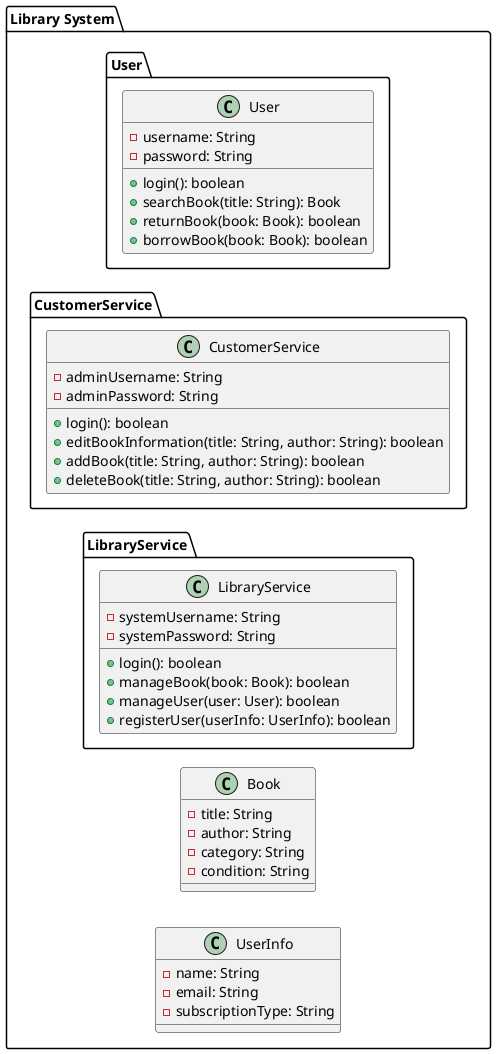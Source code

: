 @startuml
left to right direction

package "Library System" {
    package "User" {
        class User {
            - username: String
            - password: String
            + login(): boolean
            + searchBook(title: String): Book
            + returnBook(book: Book): boolean
            + borrowBook(book: Book): boolean
        }
    }

    package "CustomerService" {
        class CustomerService {
            - adminUsername: String
            - adminPassword: String
            + login(): boolean
            + editBookInformation(title: String, author: String): boolean
            + addBook(title: String, author: String): boolean
            + deleteBook(title: String, author: String): boolean
        }
    }

    package "LibraryService" {
        class LibraryService {
            - systemUsername: String
            - systemPassword: String
            + login(): boolean
            + manageBook(book: Book): boolean
            + manageUser(user: User): boolean
            + registerUser(userInfo: UserInfo): boolean
        }
    }

    class Book {
        - title: String
        - author: String
        - category: String
        - condition: String
    }

    class UserInfo {
        - name: String
        - email: String
        - subscriptionType: String
    }
}

@enduml
